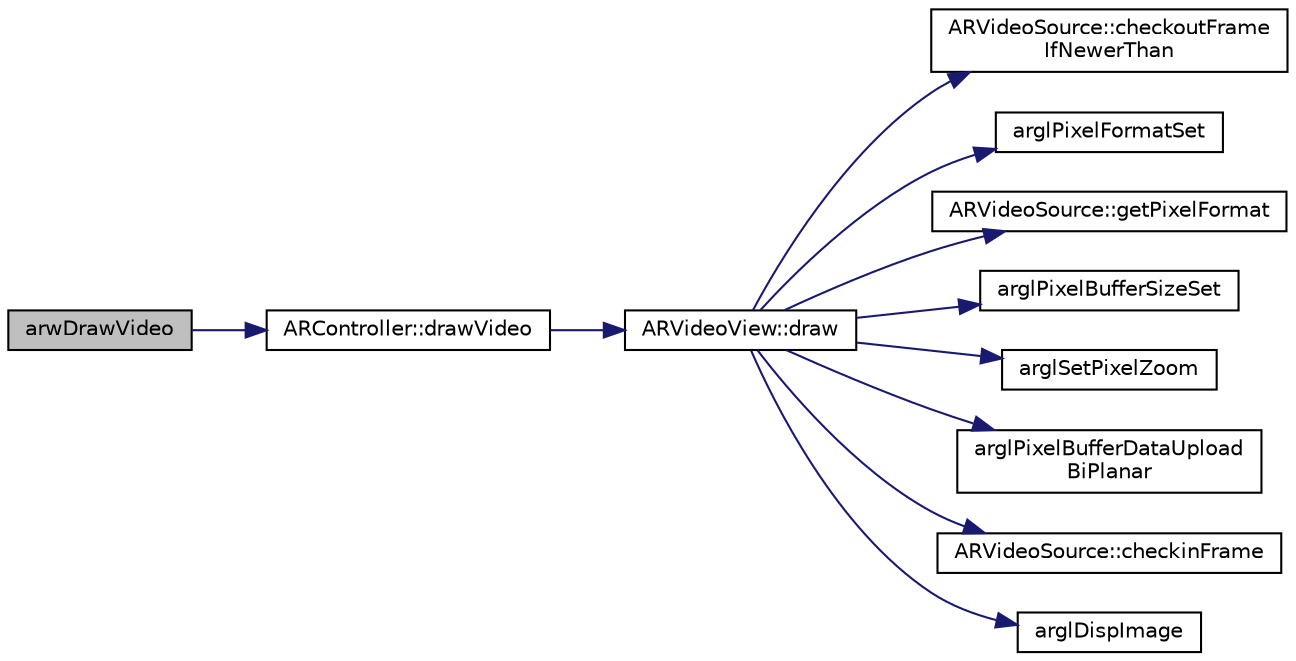 digraph "arwDrawVideo"
{
 // INTERACTIVE_SVG=YES
  edge [fontname="Helvetica",fontsize="10",labelfontname="Helvetica",labelfontsize="10"];
  node [fontname="Helvetica",fontsize="10",shape=record];
  rankdir="LR";
  Node1 [label="arwDrawVideo",height=0.2,width=0.4,color="black", fillcolor="grey75", style="filled", fontcolor="black"];
  Node1 -> Node2 [color="midnightblue",fontsize="10",style="solid",fontname="Helvetica"];
  Node2 [label="ARController::drawVideo",height=0.2,width=0.4,color="black", fillcolor="white", style="filled",URL="$class_a_r_controller.html#aa73f350bc030eedde0674c58c39785a9"];
  Node2 -> Node3 [color="midnightblue",fontsize="10",style="solid",fontname="Helvetica"];
  Node3 [label="ARVideoView::draw",height=0.2,width=0.4,color="black", fillcolor="white", style="filled",URL="$class_a_r_video_view.html#a6bb7a8fb1d3f71a384917c5fd3be55fe"];
  Node3 -> Node4 [color="midnightblue",fontsize="10",style="solid",fontname="Helvetica"];
  Node4 [label="ARVideoSource::checkoutFrame\lIfNewerThan",height=0.2,width=0.4,color="black", fillcolor="white", style="filled",URL="$class_a_r_video_source.html#a0870e3e3099fe2bede89980bc89c5e70",tooltip="Checkout a locked video frame if the frame&#39;s timestamp is newer than &#39;time&#39;. "];
  Node3 -> Node5 [color="midnightblue",fontsize="10",style="solid",fontname="Helvetica"];
  Node5 [label="arglPixelFormatSet",height=0.2,width=0.4,color="black", fillcolor="white", style="filled",URL="$arg_8c.html#aab881f83622055d786e2f42086220b94",tooltip="Set the format of pixel data which will be passed to arglDispImage*() "];
  Node3 -> Node6 [color="midnightblue",fontsize="10",style="solid",fontname="Helvetica"];
  Node6 [label="ARVideoSource::getPixelFormat",height=0.2,width=0.4,color="black", fillcolor="white", style="filled",URL="$class_a_r_video_source.html#aa7b003e7ab2ce739d0940172bd91ca3c",tooltip="Returns the pixel format of the video. "];
  Node3 -> Node7 [color="midnightblue",fontsize="10",style="solid",fontname="Helvetica"];
  Node7 [label="arglPixelBufferSizeSet",height=0.2,width=0.4,color="black", fillcolor="white", style="filled",URL="$arg_8c.html#a6b7919e1a7ade7c23394eeb964be17f6",tooltip="Specify a desired pixel buffer size larger than the camera image size. "];
  Node3 -> Node8 [color="midnightblue",fontsize="10",style="solid",fontname="Helvetica"];
  Node8 [label="arglSetPixelZoom",height=0.2,width=0.4,color="black", fillcolor="white", style="filled",URL="$arg_8c.html#a60f8657d50e21a7d8213a628bda888a9",tooltip="Set the current video image drawing scalefactor. "];
  Node3 -> Node9 [color="midnightblue",fontsize="10",style="solid",fontname="Helvetica"];
  Node9 [label="arglPixelBufferDataUpload\lBiPlanar",height=0.2,width=0.4,color="black", fillcolor="white", style="filled",URL="$arg_8c.html#a25cc1097132fc11d1acb6b37694b5d2a",tooltip="Upload a buffer of pixel data to an OpenGL texture for later use by arglDispImage(). "];
  Node3 -> Node10 [color="midnightblue",fontsize="10",style="solid",fontname="Helvetica"];
  Node10 [label="ARVideoSource::checkinFrame",height=0.2,width=0.4,color="black", fillcolor="white", style="filled",URL="$class_a_r_video_source.html#a3d4b14784d083ae76f43c8942cb9076b",tooltip="Checkin a locked video frame. "];
  Node3 -> Node11 [color="midnightblue",fontsize="10",style="solid",fontname="Helvetica"];
  Node11 [label="arglDispImage",height=0.2,width=0.4,color="black", fillcolor="white", style="filled",URL="$arg_8c.html#afdd586c0ba2cc7df1347cc0522c6777b",tooltip="Display an ARVideo image, by drawing it using OpenGL. "];
}

